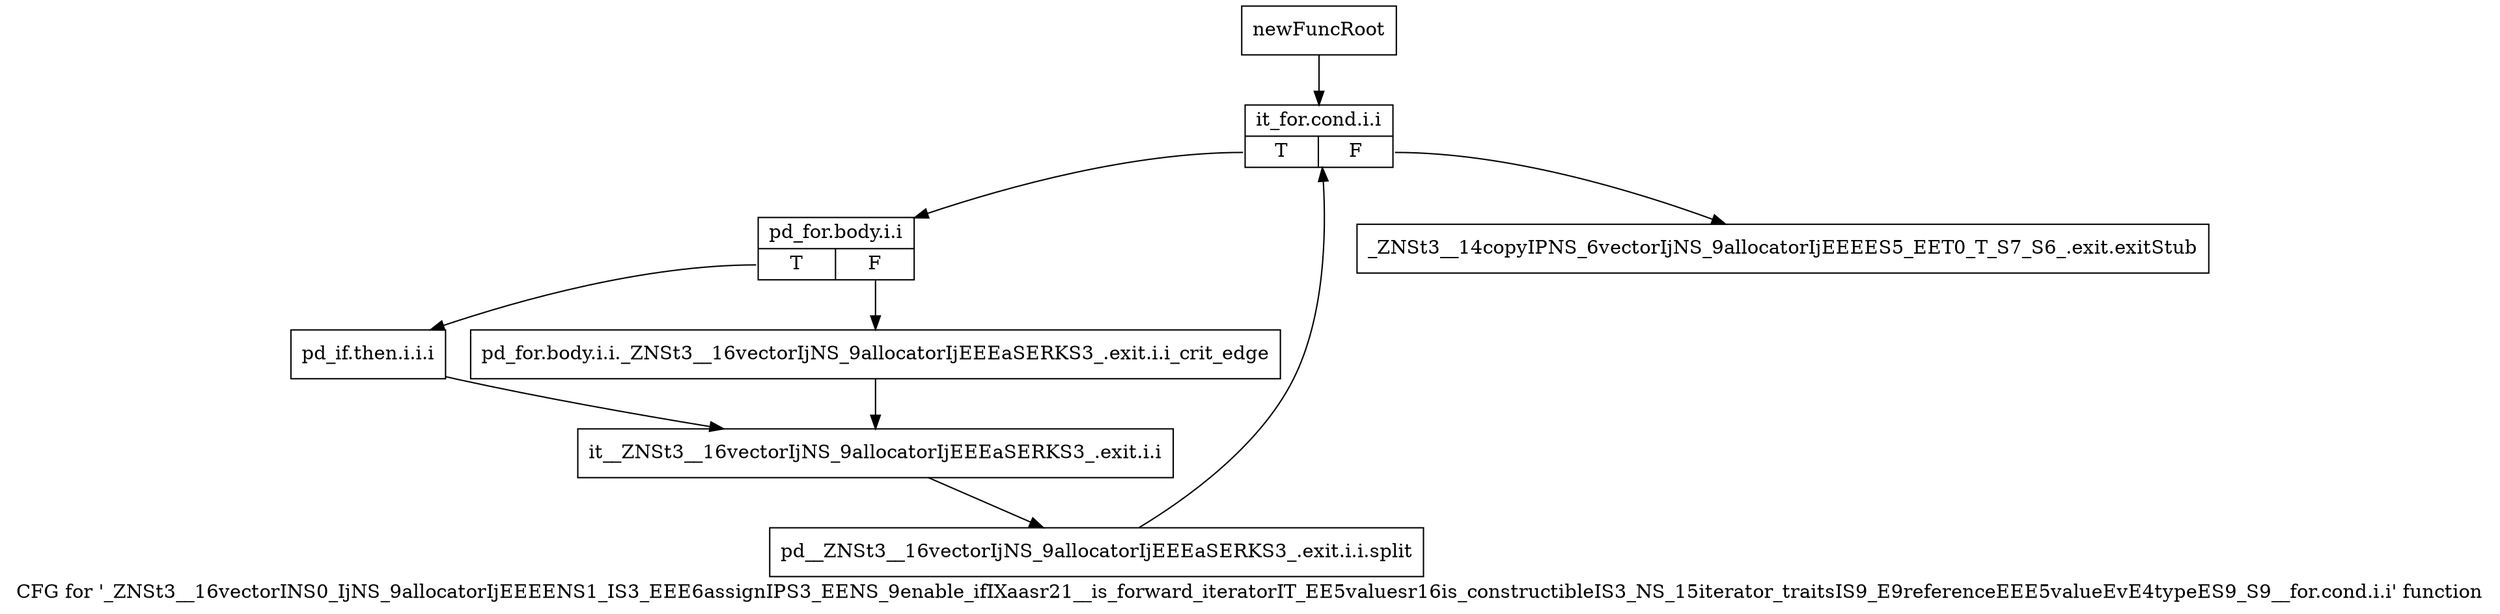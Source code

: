 digraph "CFG for '_ZNSt3__16vectorINS0_IjNS_9allocatorIjEEEENS1_IS3_EEE6assignIPS3_EENS_9enable_ifIXaasr21__is_forward_iteratorIT_EE5valuesr16is_constructibleIS3_NS_15iterator_traitsIS9_E9referenceEEE5valueEvE4typeES9_S9__for.cond.i.i' function" {
	label="CFG for '_ZNSt3__16vectorINS0_IjNS_9allocatorIjEEEENS1_IS3_EEE6assignIPS3_EENS_9enable_ifIXaasr21__is_forward_iteratorIT_EE5valuesr16is_constructibleIS3_NS_15iterator_traitsIS9_E9referenceEEE5valueEvE4typeES9_S9__for.cond.i.i' function";

	Node0x954cc30 [shape=record,label="{newFuncRoot}"];
	Node0x954cc30 -> Node0x954ccd0;
	Node0x954cc80 [shape=record,label="{_ZNSt3__14copyIPNS_6vectorIjNS_9allocatorIjEEEES5_EET0_T_S7_S6_.exit.exitStub}"];
	Node0x954ccd0 [shape=record,label="{it_for.cond.i.i|{<s0>T|<s1>F}}"];
	Node0x954ccd0:s0 -> Node0x954cd20;
	Node0x954ccd0:s1 -> Node0x954cc80;
	Node0x954cd20 [shape=record,label="{pd_for.body.i.i|{<s0>T|<s1>F}}"];
	Node0x954cd20:s0 -> Node0x954cdc0;
	Node0x954cd20:s1 -> Node0x954cd70;
	Node0x954cd70 [shape=record,label="{pd_for.body.i.i._ZNSt3__16vectorIjNS_9allocatorIjEEEaSERKS3_.exit.i.i_crit_edge}"];
	Node0x954cd70 -> Node0x954ce10;
	Node0x954cdc0 [shape=record,label="{pd_if.then.i.i.i}"];
	Node0x954cdc0 -> Node0x954ce10;
	Node0x954ce10 [shape=record,label="{it__ZNSt3__16vectorIjNS_9allocatorIjEEEaSERKS3_.exit.i.i}"];
	Node0x954ce10 -> Node0xb5e5dd0;
	Node0xb5e5dd0 [shape=record,label="{pd__ZNSt3__16vectorIjNS_9allocatorIjEEEaSERKS3_.exit.i.i.split}"];
	Node0xb5e5dd0 -> Node0x954ccd0;
}
